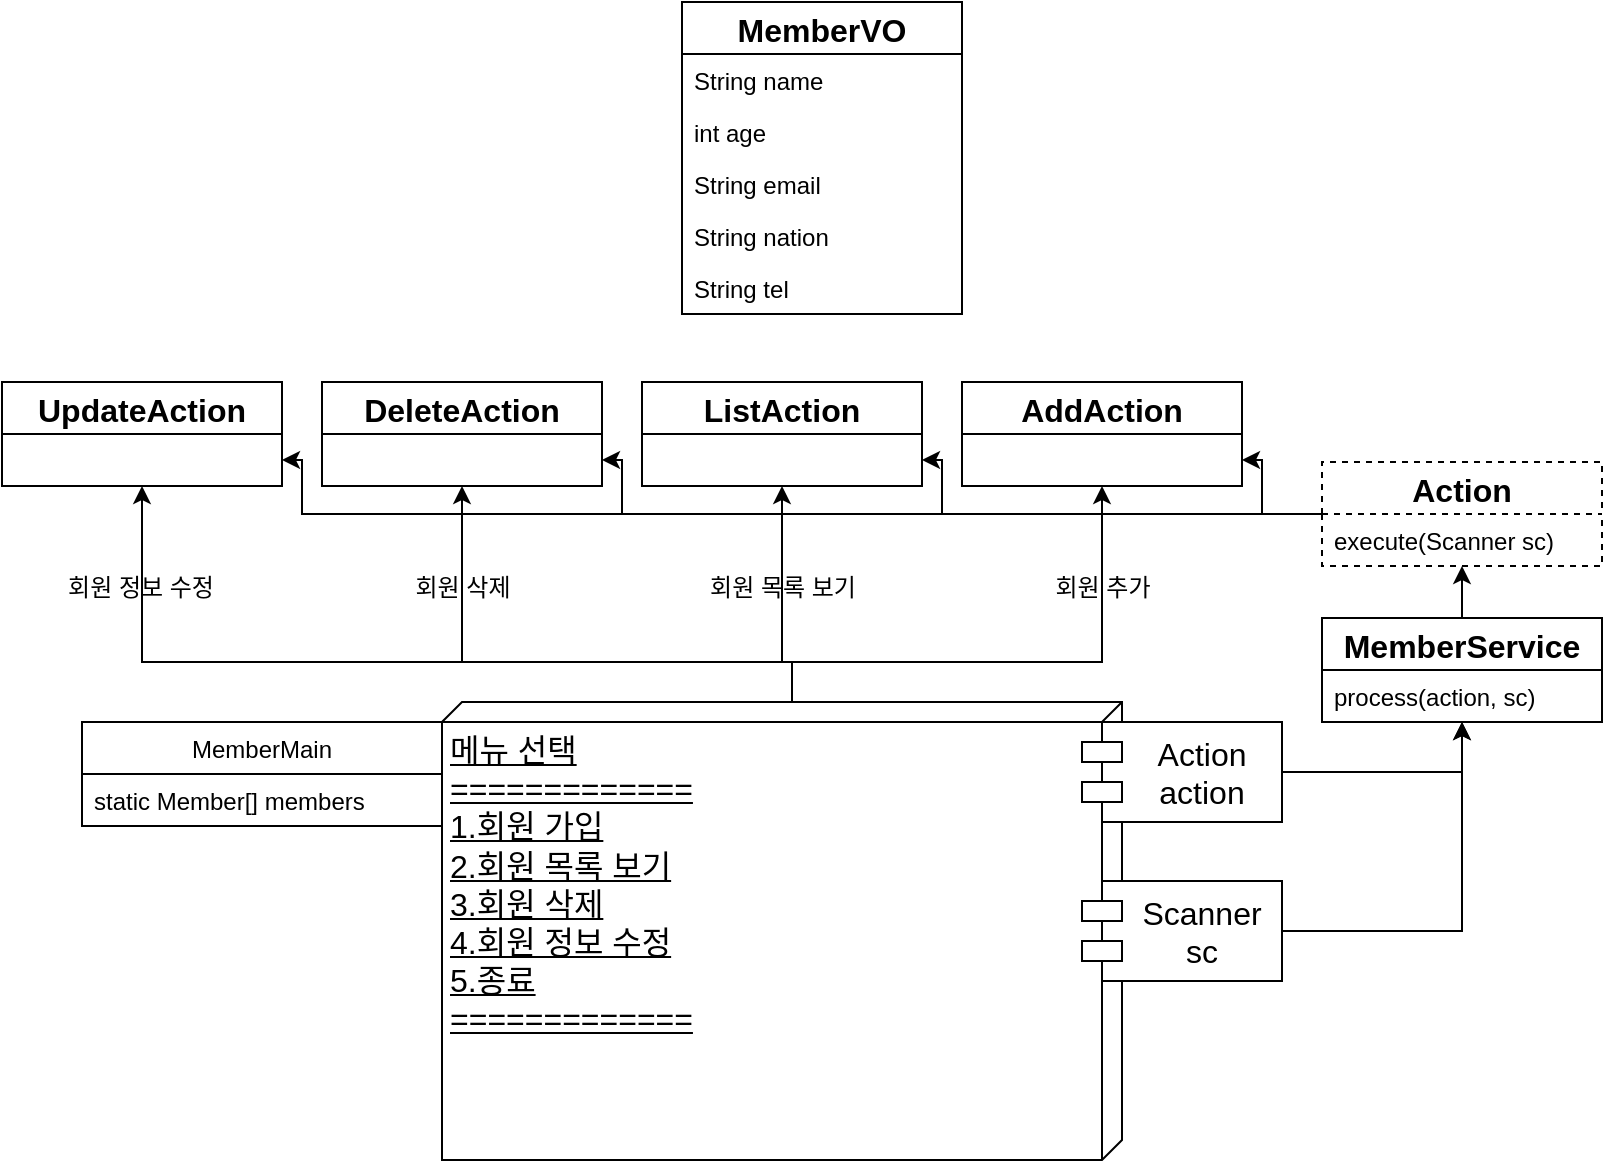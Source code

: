 <mxfile version="12.8.2"><diagram id="bnhnmHftJgFSJ83xYsEV" name="Page-1"><mxGraphModel dx="1102" dy="614" grid="1" gridSize="10" guides="1" tooltips="1" connect="1" arrows="1" fold="1" page="1" pageScale="1" pageWidth="827" pageHeight="1169" math="0" shadow="0"><root><mxCell id="0"/><mxCell id="1" parent="0"/><mxCell id="IGUz4jzEJM87VTlgWQaE-1" value="MemberVO" style="swimlane;fontStyle=1;childLayout=stackLayout;horizontal=1;startSize=26;fillColor=none;horizontalStack=0;resizeParent=1;resizeParentMax=0;resizeLast=0;collapsible=1;marginBottom=0;fontSize=16;" vertex="1" parent="1"><mxGeometry x="360" y="90" width="140" height="156" as="geometry"/></mxCell><mxCell id="IGUz4jzEJM87VTlgWQaE-2" value="String name" style="text;strokeColor=none;fillColor=none;align=left;verticalAlign=top;spacingLeft=4;spacingRight=4;overflow=hidden;rotatable=0;points=[[0,0.5],[1,0.5]];portConstraint=eastwest;" vertex="1" parent="IGUz4jzEJM87VTlgWQaE-1"><mxGeometry y="26" width="140" height="26" as="geometry"/></mxCell><mxCell id="IGUz4jzEJM87VTlgWQaE-3" value="int age" style="text;strokeColor=none;fillColor=none;align=left;verticalAlign=top;spacingLeft=4;spacingRight=4;overflow=hidden;rotatable=0;points=[[0,0.5],[1,0.5]];portConstraint=eastwest;" vertex="1" parent="IGUz4jzEJM87VTlgWQaE-1"><mxGeometry y="52" width="140" height="26" as="geometry"/></mxCell><mxCell id="IGUz4jzEJM87VTlgWQaE-29" value="String email" style="text;align=left;verticalAlign=top;resizable=0;points=[];autosize=1;spacingLeft=4;spacingRight=4;" vertex="1" parent="IGUz4jzEJM87VTlgWQaE-1"><mxGeometry y="78" width="140" height="26" as="geometry"/></mxCell><mxCell id="IGUz4jzEJM87VTlgWQaE-30" value="String nation" style="text;align=left;verticalAlign=top;resizable=0;points=[];autosize=1;spacingLeft=4;spacingRight=4;" vertex="1" parent="IGUz4jzEJM87VTlgWQaE-1"><mxGeometry y="104" width="140" height="26" as="geometry"/></mxCell><mxCell id="IGUz4jzEJM87VTlgWQaE-4" value="String tel" style="text;strokeColor=none;fillColor=none;align=left;verticalAlign=top;spacingLeft=4;spacingRight=4;overflow=hidden;rotatable=0;points=[[0,0.5],[1,0.5]];portConstraint=eastwest;" vertex="1" parent="IGUz4jzEJM87VTlgWQaE-1"><mxGeometry y="130" width="140" height="26" as="geometry"/></mxCell><mxCell id="IGUz4jzEJM87VTlgWQaE-5" value="AddAction" style="swimlane;fontStyle=1;childLayout=stackLayout;horizontal=1;startSize=26;fillColor=none;horizontalStack=0;resizeParent=1;resizeParentMax=0;resizeLast=0;collapsible=1;marginBottom=0;fontSize=16;" vertex="1" parent="1"><mxGeometry x="500" y="280" width="140" height="52" as="geometry"/></mxCell><mxCell id="IGUz4jzEJM87VTlgWQaE-9" value="ListAction" style="swimlane;fontStyle=1;childLayout=stackLayout;horizontal=1;startSize=26;fillColor=none;horizontalStack=0;resizeParent=1;resizeParentMax=0;resizeLast=0;collapsible=1;marginBottom=0;fontSize=16;" vertex="1" parent="1"><mxGeometry x="340" y="280" width="140" height="52" as="geometry"/></mxCell><mxCell id="IGUz4jzEJM87VTlgWQaE-27" style="edgeStyle=orthogonalEdgeStyle;rounded=0;orthogonalLoop=1;jettySize=auto;html=1;exitX=0;exitY=0.5;exitDx=0;exitDy=0;entryX=1;entryY=0.75;entryDx=0;entryDy=0;" edge="1" parent="1" source="IGUz4jzEJM87VTlgWQaE-14" target="IGUz4jzEJM87VTlgWQaE-9"><mxGeometry relative="1" as="geometry"><Array as="points"><mxPoint x="490" y="346"/><mxPoint x="490" y="319"/></Array></mxGeometry></mxCell><mxCell id="IGUz4jzEJM87VTlgWQaE-28" style="edgeStyle=orthogonalEdgeStyle;rounded=0;orthogonalLoop=1;jettySize=auto;html=1;exitX=0;exitY=0.5;exitDx=0;exitDy=0;entryX=1;entryY=0.75;entryDx=0;entryDy=0;" edge="1" parent="1" source="IGUz4jzEJM87VTlgWQaE-14" target="IGUz4jzEJM87VTlgWQaE-5"><mxGeometry relative="1" as="geometry"><Array as="points"><mxPoint x="650" y="346"/><mxPoint x="650" y="319"/></Array></mxGeometry></mxCell><mxCell id="IGUz4jzEJM87VTlgWQaE-32" style="edgeStyle=orthogonalEdgeStyle;rounded=0;orthogonalLoop=1;jettySize=auto;html=1;exitX=0;exitY=0.5;exitDx=0;exitDy=0;entryX=1;entryY=0.75;entryDx=0;entryDy=0;" edge="1" parent="1" source="IGUz4jzEJM87VTlgWQaE-14" target="IGUz4jzEJM87VTlgWQaE-31"><mxGeometry relative="1" as="geometry"><Array as="points"><mxPoint x="330" y="346"/><mxPoint x="330" y="319"/></Array></mxGeometry></mxCell><mxCell id="IGUz4jzEJM87VTlgWQaE-34" style="edgeStyle=orthogonalEdgeStyle;rounded=0;orthogonalLoop=1;jettySize=auto;html=1;exitX=0;exitY=0.5;exitDx=0;exitDy=0;entryX=1;entryY=0.75;entryDx=0;entryDy=0;" edge="1" parent="1" source="IGUz4jzEJM87VTlgWQaE-14" target="IGUz4jzEJM87VTlgWQaE-33"><mxGeometry relative="1" as="geometry"><Array as="points"><mxPoint x="170" y="346"/><mxPoint x="170" y="319"/></Array></mxGeometry></mxCell><mxCell id="IGUz4jzEJM87VTlgWQaE-14" value="Action" style="swimlane;fontStyle=1;childLayout=stackLayout;horizontal=1;startSize=26;fillColor=none;horizontalStack=0;resizeParent=1;resizeParentMax=0;resizeLast=0;collapsible=1;marginBottom=0;dashed=1;fontSize=16;" vertex="1" parent="1"><mxGeometry x="680" y="320" width="140" height="52" as="geometry"/></mxCell><mxCell id="IGUz4jzEJM87VTlgWQaE-15" value="execute(Scanner sc)" style="text;strokeColor=none;fillColor=none;align=left;verticalAlign=top;spacingLeft=4;spacingRight=4;overflow=hidden;rotatable=0;points=[[0,0.5],[1,0.5]];portConstraint=eastwest;" vertex="1" parent="IGUz4jzEJM87VTlgWQaE-14"><mxGeometry y="26" width="140" height="26" as="geometry"/></mxCell><mxCell id="IGUz4jzEJM87VTlgWQaE-75" style="edgeStyle=orthogonalEdgeStyle;rounded=0;orthogonalLoop=1;jettySize=auto;html=1;exitX=0.5;exitY=0;exitDx=0;exitDy=0;entryX=0.5;entryY=1;entryDx=0;entryDy=0;fontSize=16;" edge="1" parent="1" source="IGUz4jzEJM87VTlgWQaE-18" target="IGUz4jzEJM87VTlgWQaE-14"><mxGeometry relative="1" as="geometry"/></mxCell><mxCell id="IGUz4jzEJM87VTlgWQaE-18" value="MemberService" style="swimlane;fontStyle=1;childLayout=stackLayout;horizontal=1;startSize=26;fillColor=none;horizontalStack=0;resizeParent=1;resizeParentMax=0;resizeLast=0;collapsible=1;marginBottom=0;fontSize=16;" vertex="1" parent="1"><mxGeometry x="680" y="398" width="140" height="52" as="geometry"/></mxCell><mxCell id="IGUz4jzEJM87VTlgWQaE-19" value="process(action, sc)" style="text;strokeColor=none;fillColor=none;align=left;verticalAlign=top;spacingLeft=4;spacingRight=4;overflow=hidden;rotatable=0;points=[[0,0.5],[1,0.5]];portConstraint=eastwest;" vertex="1" parent="IGUz4jzEJM87VTlgWQaE-18"><mxGeometry y="26" width="140" height="26" as="geometry"/></mxCell><mxCell id="IGUz4jzEJM87VTlgWQaE-22" value="MemberMain" style="swimlane;fontStyle=0;childLayout=stackLayout;horizontal=1;startSize=26;fillColor=none;horizontalStack=0;resizeParent=1;resizeParentMax=0;resizeLast=0;collapsible=1;marginBottom=0;" vertex="1" parent="1"><mxGeometry x="60" y="450" width="180" height="52" as="geometry"/></mxCell><mxCell id="IGUz4jzEJM87VTlgWQaE-23" value="static Member[] members" style="text;strokeColor=none;fillColor=none;align=left;verticalAlign=top;spacingLeft=4;spacingRight=4;overflow=hidden;rotatable=0;points=[[0,0.5],[1,0.5]];portConstraint=eastwest;" vertex="1" parent="IGUz4jzEJM87VTlgWQaE-22"><mxGeometry y="26" width="180" height="26" as="geometry"/></mxCell><mxCell id="IGUz4jzEJM87VTlgWQaE-31" value="DeleteAction" style="swimlane;fontStyle=1;childLayout=stackLayout;horizontal=1;startSize=26;fillColor=none;horizontalStack=0;resizeParent=1;resizeParentMax=0;resizeLast=0;collapsible=1;marginBottom=0;fontSize=16;" vertex="1" parent="1"><mxGeometry x="180" y="280" width="140" height="52" as="geometry"/></mxCell><mxCell id="IGUz4jzEJM87VTlgWQaE-33" value="UpdateAction" style="swimlane;fontStyle=1;childLayout=stackLayout;horizontal=1;startSize=26;fillColor=none;horizontalStack=0;resizeParent=1;resizeParentMax=0;resizeLast=0;collapsible=1;marginBottom=0;fontSize=16;" vertex="1" parent="1"><mxGeometry x="20" y="280" width="140" height="52" as="geometry"/></mxCell><mxCell id="IGUz4jzEJM87VTlgWQaE-48" style="edgeStyle=orthogonalEdgeStyle;rounded=0;orthogonalLoop=1;jettySize=auto;html=1;exitX=0;exitY=0;exitDx=0;exitDy=165;exitPerimeter=0;entryX=0.5;entryY=1;entryDx=0;entryDy=0;" edge="1" parent="1" source="IGUz4jzEJM87VTlgWQaE-40" target="IGUz4jzEJM87VTlgWQaE-33"><mxGeometry relative="1" as="geometry"><Array as="points"><mxPoint x="415" y="420"/><mxPoint x="90" y="420"/></Array></mxGeometry></mxCell><mxCell id="IGUz4jzEJM87VTlgWQaE-49" style="edgeStyle=orthogonalEdgeStyle;rounded=0;orthogonalLoop=1;jettySize=auto;html=1;exitX=0;exitY=0;exitDx=0;exitDy=165;exitPerimeter=0;entryX=0.5;entryY=1;entryDx=0;entryDy=0;" edge="1" parent="1" source="IGUz4jzEJM87VTlgWQaE-40" target="IGUz4jzEJM87VTlgWQaE-31"><mxGeometry relative="1" as="geometry"><Array as="points"><mxPoint x="415" y="420"/><mxPoint x="250" y="420"/></Array></mxGeometry></mxCell><mxCell id="IGUz4jzEJM87VTlgWQaE-50" style="edgeStyle=orthogonalEdgeStyle;rounded=0;orthogonalLoop=1;jettySize=auto;html=1;exitX=0;exitY=0;exitDx=0;exitDy=165;exitPerimeter=0;entryX=0.5;entryY=1;entryDx=0;entryDy=0;" edge="1" parent="1" source="IGUz4jzEJM87VTlgWQaE-40" target="IGUz4jzEJM87VTlgWQaE-9"><mxGeometry relative="1" as="geometry"><Array as="points"><mxPoint x="415" y="420"/><mxPoint x="410" y="420"/></Array></mxGeometry></mxCell><mxCell id="IGUz4jzEJM87VTlgWQaE-51" style="edgeStyle=orthogonalEdgeStyle;rounded=0;orthogonalLoop=1;jettySize=auto;html=1;exitX=0;exitY=0;exitDx=0;exitDy=165;exitPerimeter=0;entryX=0.5;entryY=1;entryDx=0;entryDy=0;" edge="1" parent="1" source="IGUz4jzEJM87VTlgWQaE-40" target="IGUz4jzEJM87VTlgWQaE-5"><mxGeometry relative="1" as="geometry"><Array as="points"><mxPoint x="415" y="420"/><mxPoint x="570" y="420"/></Array></mxGeometry></mxCell><mxCell id="IGUz4jzEJM87VTlgWQaE-40" value="&lt;font style=&quot;font-size: 16px&quot;&gt;메뉴 선택&lt;br&gt;=============&lt;br&gt;1.회원 가입&lt;br&gt;2.회원 목록 보기&lt;br&gt;3.회원 삭제&lt;br&gt;4.회원 정보 수정&lt;br&gt;5.종료&lt;br&gt;=============&lt;/font&gt;" style="verticalAlign=top;align=left;spacingTop=8;spacingLeft=2;spacingRight=12;shape=cube;size=10;direction=south;fontStyle=4;html=1;" vertex="1" parent="1"><mxGeometry x="240" y="440" width="340" height="229" as="geometry"/></mxCell><mxCell id="IGUz4jzEJM87VTlgWQaE-52" value="회원 정보 수정" style="text;html=1;align=center;verticalAlign=middle;resizable=0;points=[];autosize=1;" vertex="1" parent="1"><mxGeometry x="44" y="373" width="90" height="20" as="geometry"/></mxCell><mxCell id="IGUz4jzEJM87VTlgWQaE-53" value="회원 삭제" style="text;html=1;align=center;verticalAlign=middle;resizable=0;points=[];autosize=1;" vertex="1" parent="1"><mxGeometry x="215" y="373" width="70" height="20" as="geometry"/></mxCell><mxCell id="IGUz4jzEJM87VTlgWQaE-54" value="회원 목록 보기" style="text;html=1;align=center;verticalAlign=middle;resizable=0;points=[];autosize=1;" vertex="1" parent="1"><mxGeometry x="365" y="373" width="90" height="20" as="geometry"/></mxCell><mxCell id="IGUz4jzEJM87VTlgWQaE-55" value="회원 추가" style="text;html=1;align=center;verticalAlign=middle;resizable=0;points=[];autosize=1;" vertex="1" parent="1"><mxGeometry x="535" y="373" width="70" height="20" as="geometry"/></mxCell><mxCell id="IGUz4jzEJM87VTlgWQaE-72" style="edgeStyle=orthogonalEdgeStyle;rounded=0;orthogonalLoop=1;jettySize=auto;html=1;exitX=1;exitY=0.5;exitDx=0;exitDy=0;entryX=0.5;entryY=1;entryDx=0;entryDy=0;fontSize=16;" edge="1" parent="1" source="IGUz4jzEJM87VTlgWQaE-56" target="IGUz4jzEJM87VTlgWQaE-18"><mxGeometry relative="1" as="geometry"/></mxCell><mxCell id="IGUz4jzEJM87VTlgWQaE-56" value="Action&#10;action" style="shape=module;align=left;spacingLeft=20;align=center;verticalAlign=top;fontSize=16;html=0;" vertex="1" parent="1"><mxGeometry x="560" y="450" width="100" height="50" as="geometry"/></mxCell><mxCell id="IGUz4jzEJM87VTlgWQaE-73" style="edgeStyle=orthogonalEdgeStyle;rounded=0;orthogonalLoop=1;jettySize=auto;html=1;exitX=1;exitY=0.5;exitDx=0;exitDy=0;entryX=0.5;entryY=1;entryDx=0;entryDy=0;fontSize=16;" edge="1" parent="1" source="IGUz4jzEJM87VTlgWQaE-57" target="IGUz4jzEJM87VTlgWQaE-18"><mxGeometry relative="1" as="geometry"/></mxCell><mxCell id="IGUz4jzEJM87VTlgWQaE-57" value="Scanner&#10;sc" style="shape=module;align=left;spacingLeft=20;align=center;verticalAlign=top;fontSize=16;html=0;" vertex="1" parent="1"><mxGeometry x="560" y="529.5" width="100" height="50" as="geometry"/></mxCell></root></mxGraphModel></diagram></mxfile>